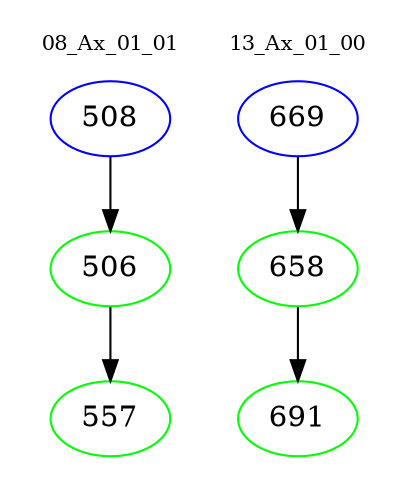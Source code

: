 digraph{
subgraph cluster_0 {
color = white
label = "08_Ax_01_01";
fontsize=10;
T0_508 [label="508", color="blue"]
T0_508 -> T0_506 [color="black"]
T0_506 [label="506", color="green"]
T0_506 -> T0_557 [color="black"]
T0_557 [label="557", color="green"]
}
subgraph cluster_1 {
color = white
label = "13_Ax_01_00";
fontsize=10;
T1_669 [label="669", color="blue"]
T1_669 -> T1_658 [color="black"]
T1_658 [label="658", color="green"]
T1_658 -> T1_691 [color="black"]
T1_691 [label="691", color="green"]
}
}
